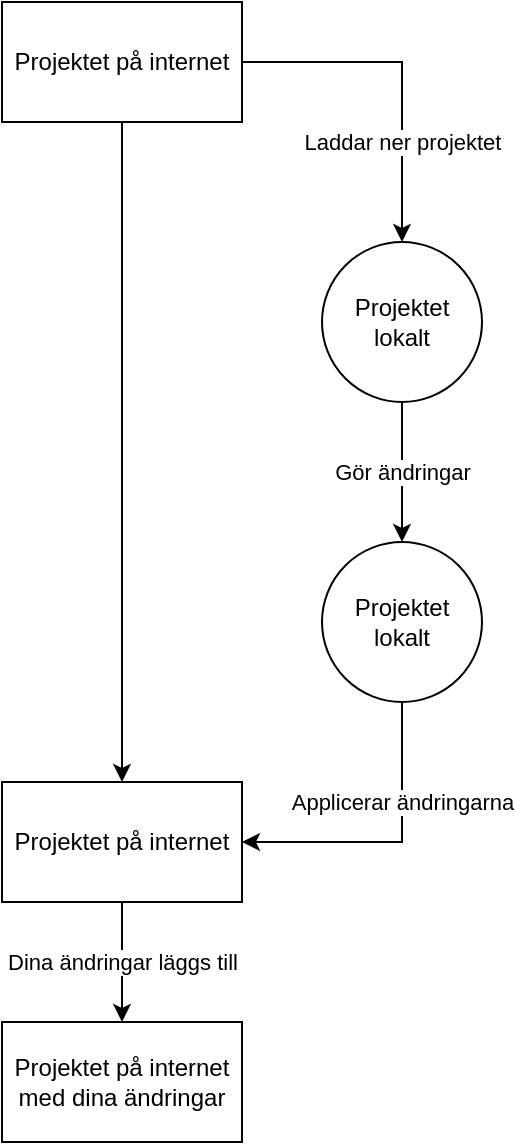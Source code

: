 <mxfile version="15.0.4" type="device"><diagram id="QOdyOtNGF9OKhggMZ-6Y" name="Page-1"><mxGraphModel dx="1185" dy="650" grid="1" gridSize="10" guides="1" tooltips="1" connect="1" arrows="1" fold="1" page="1" pageScale="1" pageWidth="1100" pageHeight="850" math="0" shadow="0"><root><mxCell id="0"/><mxCell id="1" parent="0"/><mxCell id="Hk_enHtwZx9rLZQyxSyN-3" value="Laddar ner projektet" style="edgeStyle=orthogonalEdgeStyle;rounded=0;orthogonalLoop=1;jettySize=auto;html=1;" edge="1" parent="1" source="Hk_enHtwZx9rLZQyxSyN-1" target="Hk_enHtwZx9rLZQyxSyN-2"><mxGeometry x="0.412" relative="1" as="geometry"><Array as="points"><mxPoint x="640" y="170"/></Array><mxPoint as="offset"/></mxGeometry></mxCell><mxCell id="Hk_enHtwZx9rLZQyxSyN-7" style="edgeStyle=orthogonalEdgeStyle;rounded=0;orthogonalLoop=1;jettySize=auto;html=1;exitX=0.5;exitY=1;exitDx=0;exitDy=0;entryX=0.5;entryY=0;entryDx=0;entryDy=0;" edge="1" parent="1" source="Hk_enHtwZx9rLZQyxSyN-1" target="Hk_enHtwZx9rLZQyxSyN-6"><mxGeometry relative="1" as="geometry"/></mxCell><mxCell id="Hk_enHtwZx9rLZQyxSyN-1" value="Projektet på internet" style="rounded=0;whiteSpace=wrap;html=1;" vertex="1" parent="1"><mxGeometry x="440" y="140" width="120" height="60" as="geometry"/></mxCell><mxCell id="Hk_enHtwZx9rLZQyxSyN-5" value="Gör ändringar" style="edgeStyle=orthogonalEdgeStyle;rounded=0;orthogonalLoop=1;jettySize=auto;html=1;" edge="1" parent="1" source="Hk_enHtwZx9rLZQyxSyN-2" target="Hk_enHtwZx9rLZQyxSyN-4"><mxGeometry relative="1" as="geometry"/></mxCell><mxCell id="Hk_enHtwZx9rLZQyxSyN-2" value="Projektet lokalt" style="ellipse;whiteSpace=wrap;html=1;aspect=fixed;" vertex="1" parent="1"><mxGeometry x="600" y="260" width="80" height="80" as="geometry"/></mxCell><mxCell id="Hk_enHtwZx9rLZQyxSyN-8" value="Applicerar ändringarna" style="edgeStyle=orthogonalEdgeStyle;rounded=0;orthogonalLoop=1;jettySize=auto;html=1;entryX=1;entryY=0.5;entryDx=0;entryDy=0;" edge="1" parent="1" source="Hk_enHtwZx9rLZQyxSyN-4" target="Hk_enHtwZx9rLZQyxSyN-6"><mxGeometry x="-0.333" relative="1" as="geometry"><Array as="points"><mxPoint x="640" y="560"/></Array><mxPoint as="offset"/></mxGeometry></mxCell><mxCell id="Hk_enHtwZx9rLZQyxSyN-4" value="Projektet lokalt" style="ellipse;whiteSpace=wrap;html=1;aspect=fixed;" vertex="1" parent="1"><mxGeometry x="600" y="410" width="80" height="80" as="geometry"/></mxCell><mxCell id="Hk_enHtwZx9rLZQyxSyN-10" value="Dina ändringar läggs till" style="edgeStyle=orthogonalEdgeStyle;rounded=0;orthogonalLoop=1;jettySize=auto;html=1;exitX=0.5;exitY=1;exitDx=0;exitDy=0;" edge="1" parent="1" source="Hk_enHtwZx9rLZQyxSyN-6" target="Hk_enHtwZx9rLZQyxSyN-9"><mxGeometry relative="1" as="geometry"/></mxCell><mxCell id="Hk_enHtwZx9rLZQyxSyN-6" value="Projektet på internet" style="rounded=0;whiteSpace=wrap;html=1;" vertex="1" parent="1"><mxGeometry x="440" y="530" width="120" height="60" as="geometry"/></mxCell><mxCell id="Hk_enHtwZx9rLZQyxSyN-9" value="Projektet på internet med dina ändringar" style="rounded=0;whiteSpace=wrap;html=1;" vertex="1" parent="1"><mxGeometry x="440" y="650" width="120" height="60" as="geometry"/></mxCell></root></mxGraphModel></diagram></mxfile>